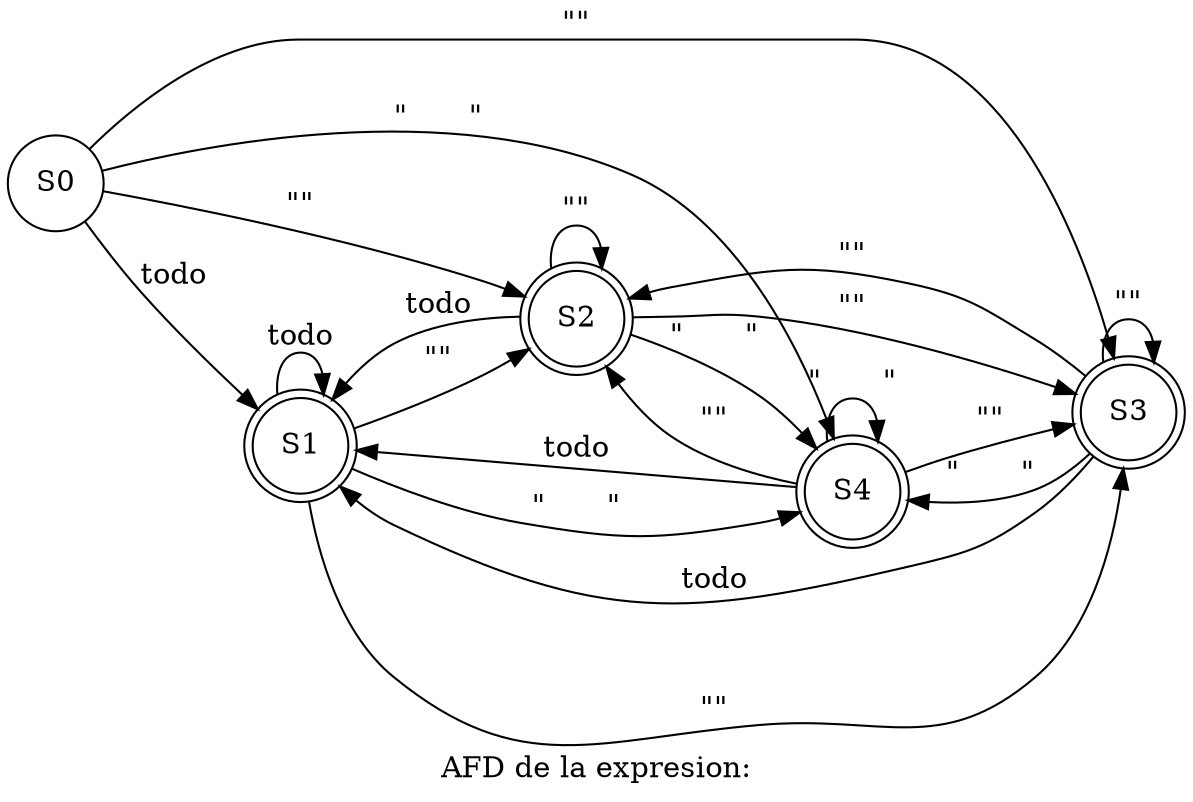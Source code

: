digraph dot{
rankdir=LR;
 node[shape="circle"];
label = "AFD de la expresion:";
S0[label = "S0"];
S0->S1[label="todo"];
S1[shape = "doublecircle"];S0->S2[label="\"
\""];
S2[shape = "doublecircle"];S0->S3[label="\"\""];
S3[shape = "doublecircle"];S0->S4[label="\"	\""];
S4[shape = "doublecircle"];S1[label = "S1"];
S1->S1[label="todo"];
S1[shape = "doublecircle"];S1->S2[label="\"
\""];
S2[shape = "doublecircle"];S1->S3[label="\"\""];
S3[shape = "doublecircle"];S1->S4[label="\"	\""];
S4[shape = "doublecircle"];S2[label = "S2"];
S2->S1[label="todo"];
S1[shape = "doublecircle"];S2->S2[label="\"
\""];
S2[shape = "doublecircle"];S2->S3[label="\"\""];
S3[shape = "doublecircle"];S2->S4[label="\"	\""];
S4[shape = "doublecircle"];S3[label = "S3"];
S3->S1[label="todo"];
S1[shape = "doublecircle"];S3->S2[label="\"
\""];
S2[shape = "doublecircle"];S3->S3[label="\"\""];
S3[shape = "doublecircle"];S3->S4[label="\"	\""];
S4[shape = "doublecircle"];S4[label = "S4"];
S4->S1[label="todo"];
S1[shape = "doublecircle"];S4->S2[label="\"
\""];
S2[shape = "doublecircle"];S4->S3[label="\"\""];
S3[shape = "doublecircle"];S4->S4[label="\"	\""];
S4[shape = "doublecircle"];
}